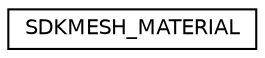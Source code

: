 digraph G
{
  edge [fontname="Helvetica",fontsize="10",labelfontname="Helvetica",labelfontsize="10"];
  node [fontname="Helvetica",fontsize="10",shape=record];
  rankdir="LR";
  Node1 [label="SDKMESH_MATERIAL",height=0.2,width=0.4,color="black", fillcolor="white", style="filled",URL="$struct_s_d_k_m_e_s_h___m_a_t_e_r_i_a_l.html"];
}
